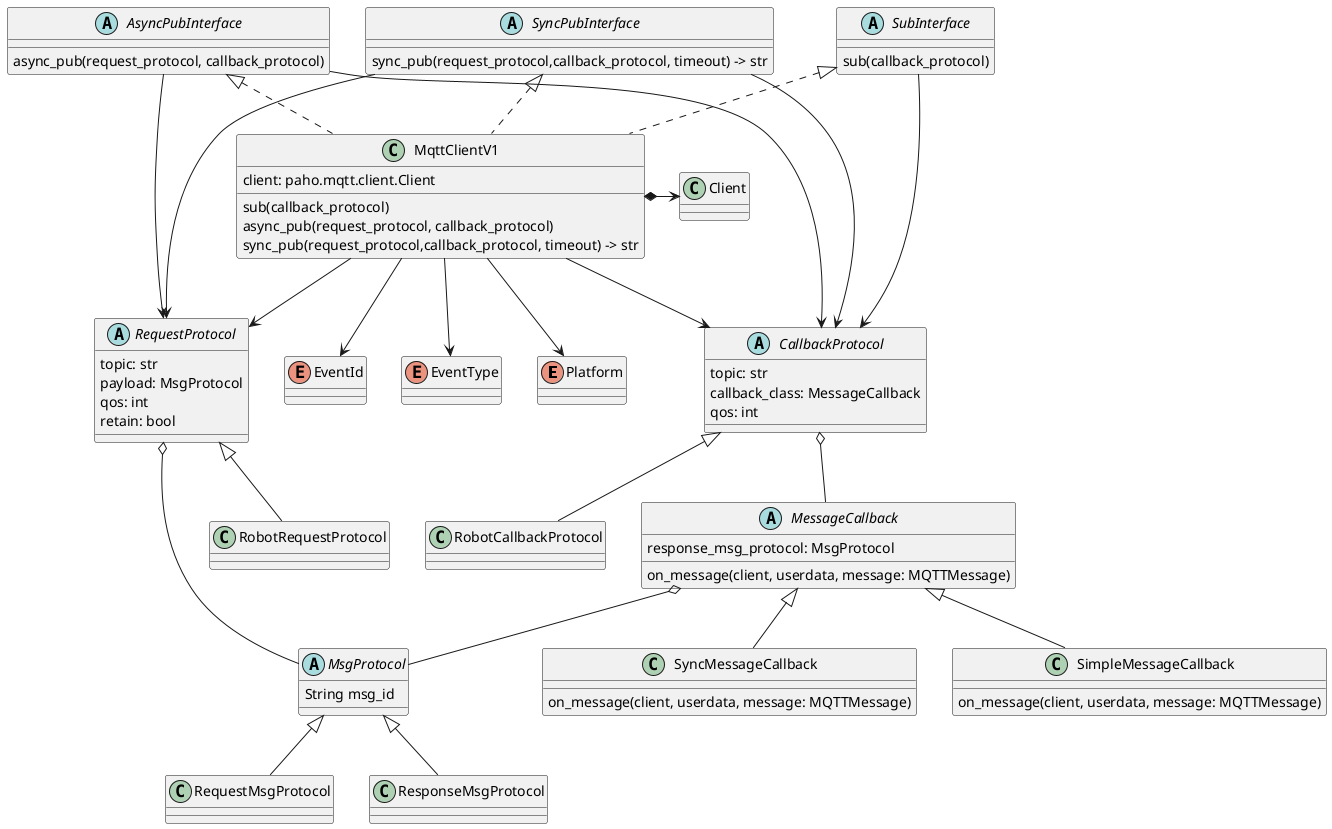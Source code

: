 @startuml
'https://plantuml.com/class-diagram
'枚举
enum Platform
enum EventId
enum EventType

'mqtt连接对象
class Client

'回调
abstract class MessageCallback{
    response_msg_protocol: MsgProtocol
    on_message(client, userdata, message: MQTTMessage)
}
MessageCallback o-- MsgProtocol

class SimpleMessageCallback extends MessageCallback{
    on_message(client, userdata, message: MQTTMessage)
}

class SyncMessageCallback extends MessageCallback{
    on_message(client, userdata, message: MQTTMessage)
}

'消息
abstract class MsgProtocol{
    String msg_id
}

class RequestMsgProtocol extends MsgProtocol

class ResponseMsgProtocol extends MsgProtocol

'请求协议
abstract class RequestProtocol{
    topic: str
    payload: MsgProtocol
    qos: int
    retain: bool
}
class RobotRequestProtocol extends RequestProtocol

RequestProtocol o-- MsgProtocol

'回调协议
abstract class CallbackProtocol{
    topic: str
    callback_class: MessageCallback
    qos: int
}
class RobotCallbackProtocol extends CallbackProtocol

CallbackProtocol o-- MessageCallback

'订阅接口
abstract class SubInterface {
    sub(callback_protocol)
}
SubInterface --> CallbackProtocol

'异步请求接口
abstract class  AsyncPubInterface{
    async_pub(request_protocol, callback_protocol)
}
AsyncPubInterface --> RequestProtocol
AsyncPubInterface --> CallbackProtocol

'同步请求接口
abstract class SyncPubInterface {
    sync_pub(request_protocol,callback_protocol, timeout) -> str
}
SyncPubInterface --> RequestProtocol
SyncPubInterface --> CallbackProtocol

'客户端实例
class MqttClientV1 implements SubInterface, AsyncPubInterface, SyncPubInterface{
    client: paho.mqtt.client.Client
    sub(callback_protocol)
    async_pub(request_protocol, callback_protocol)
    sync_pub(request_protocol,callback_protocol, timeout) -> str
}

MqttClientV1 *-> Client
MqttClientV1 --> Platform
MqttClientV1 --> EventId
MqttClientV1 --> EventType
MqttClientV1 --> RequestProtocol
MqttClientV1 --> CallbackProtocol


@enduml
